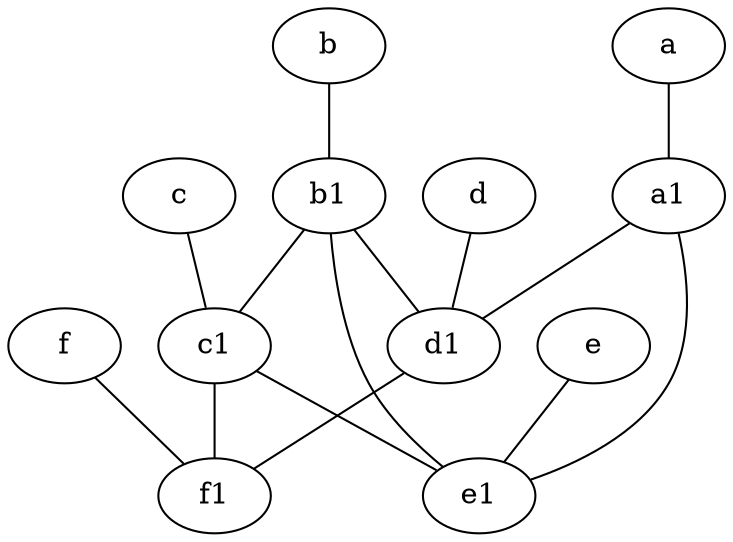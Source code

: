 graph {
	node [labelfontsize=50]
	c1 [labelfontsize=50 pos="4.5,3!"]
	f [labelfontsize=50 pos="3,9!"]
	d1 [labelfontsize=50 pos="3,5!"]
	e [labelfontsize=50 pos="7,9!"]
	f1 [labelfontsize=50 pos="3,8!"]
	b1 [labelfontsize=50 pos="9,4!"]
	a [labelfontsize=50 pos="8,2!"]
	d [labelfontsize=50 pos="2,5!"]
	b [labelfontsize=50 pos="10,4!"]
	c [labelfontsize=50 pos="4.5,2!"]
	e1 [labelfontsize=50 pos="7,7!"]
	a1 [labelfontsize=50 pos="8,3!"]
	b -- b1
	c1 -- e1
	a -- a1
	b1 -- e1
	b1 -- d1
	b1 -- c1
	e -- e1
	d1 -- f1
	a1 -- e1
	a1 -- d1
	c -- c1
	f -- f1
	c1 -- f1
	d -- d1
}
